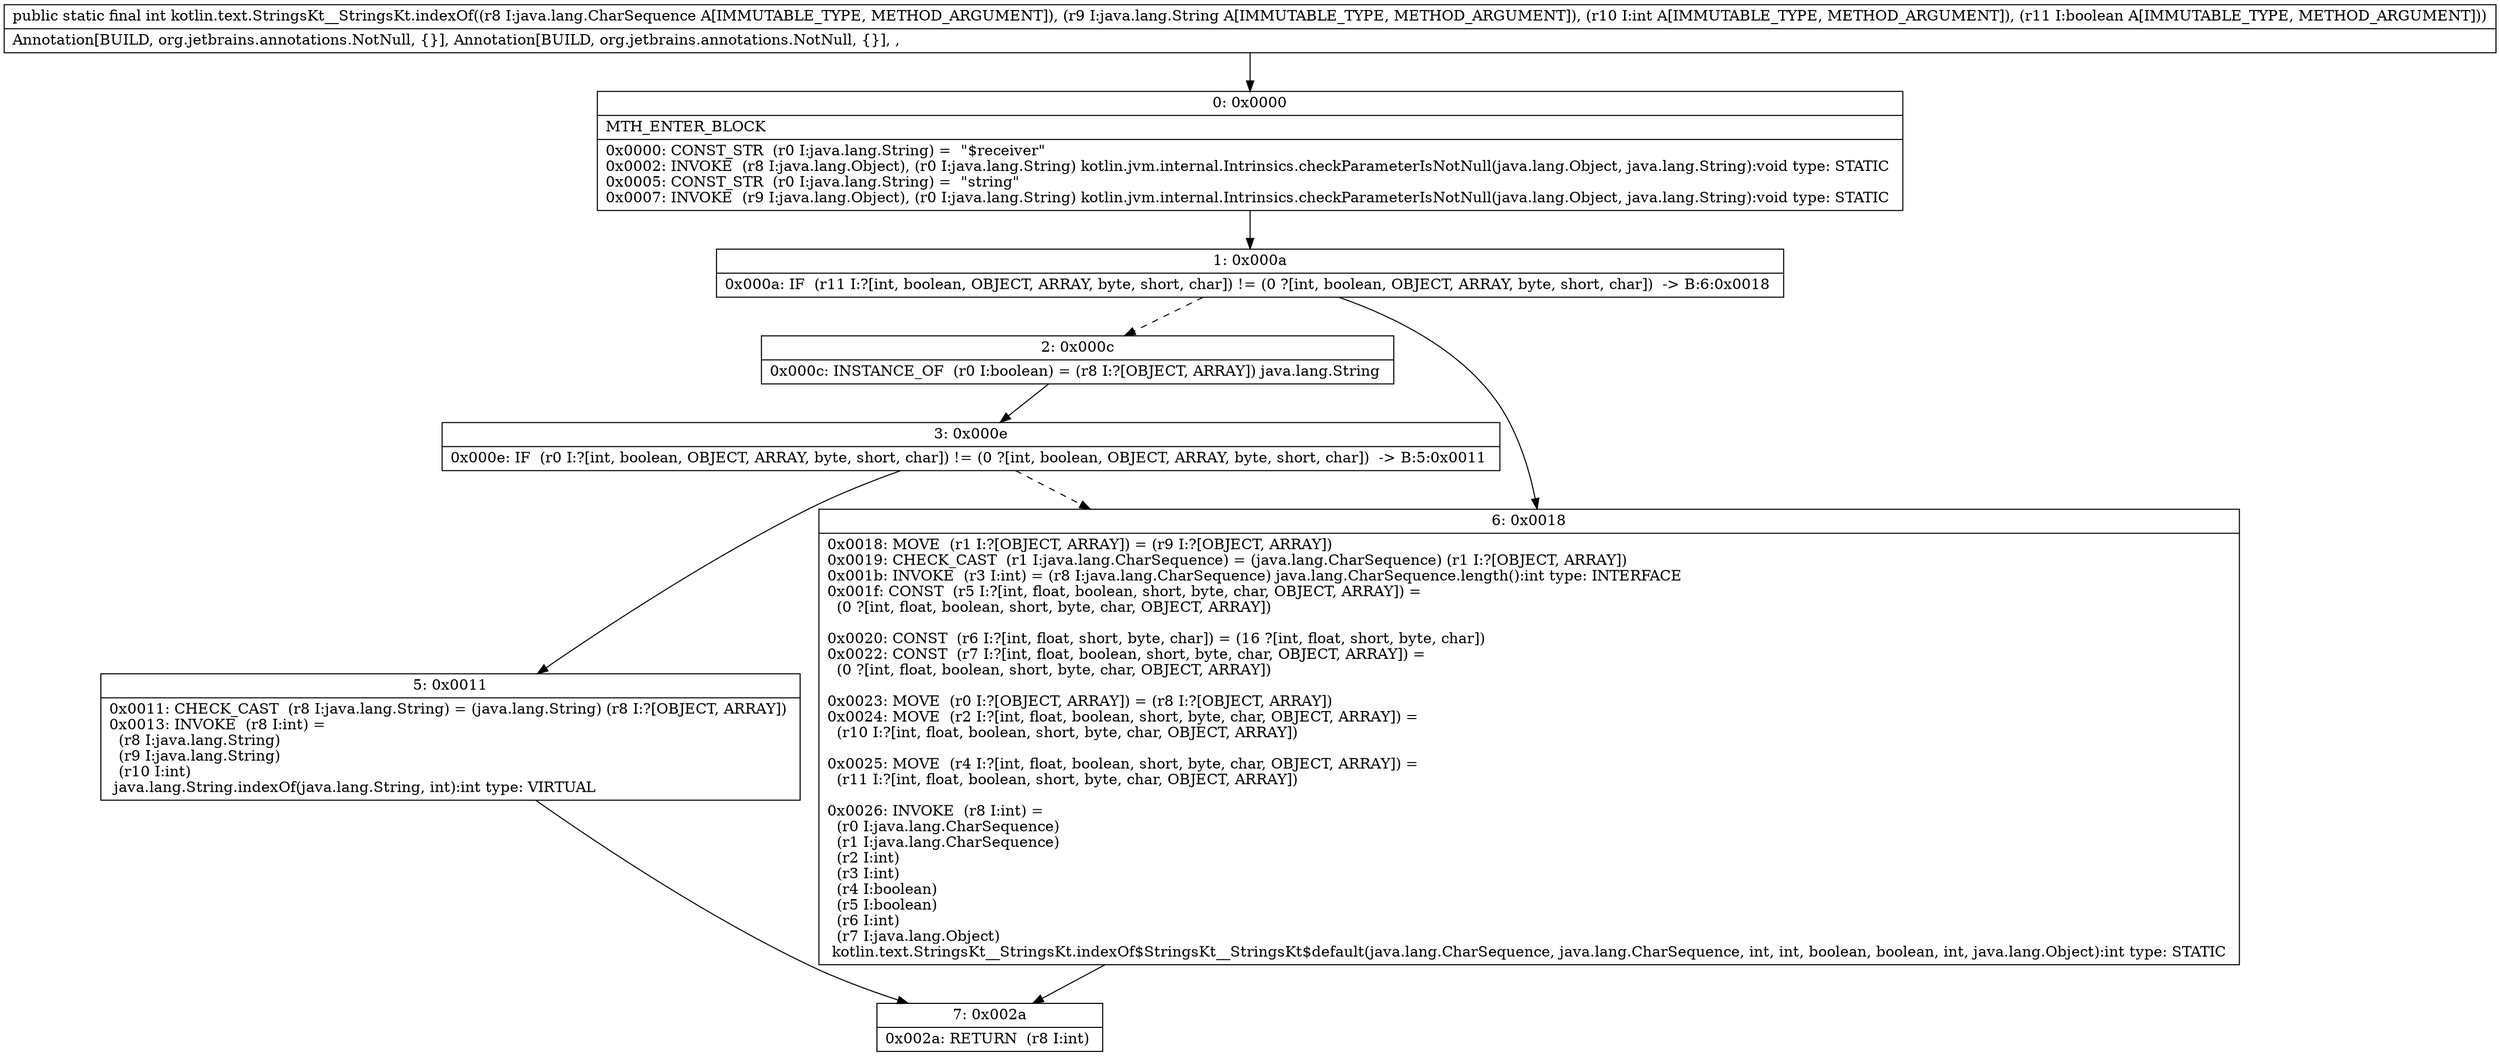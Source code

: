 digraph "CFG forkotlin.text.StringsKt__StringsKt.indexOf(Ljava\/lang\/CharSequence;Ljava\/lang\/String;IZ)I" {
Node_0 [shape=record,label="{0\:\ 0x0000|MTH_ENTER_BLOCK\l|0x0000: CONST_STR  (r0 I:java.lang.String) =  \"$receiver\" \l0x0002: INVOKE  (r8 I:java.lang.Object), (r0 I:java.lang.String) kotlin.jvm.internal.Intrinsics.checkParameterIsNotNull(java.lang.Object, java.lang.String):void type: STATIC \l0x0005: CONST_STR  (r0 I:java.lang.String) =  \"string\" \l0x0007: INVOKE  (r9 I:java.lang.Object), (r0 I:java.lang.String) kotlin.jvm.internal.Intrinsics.checkParameterIsNotNull(java.lang.Object, java.lang.String):void type: STATIC \l}"];
Node_1 [shape=record,label="{1\:\ 0x000a|0x000a: IF  (r11 I:?[int, boolean, OBJECT, ARRAY, byte, short, char]) != (0 ?[int, boolean, OBJECT, ARRAY, byte, short, char])  \-\> B:6:0x0018 \l}"];
Node_2 [shape=record,label="{2\:\ 0x000c|0x000c: INSTANCE_OF  (r0 I:boolean) = (r8 I:?[OBJECT, ARRAY]) java.lang.String \l}"];
Node_3 [shape=record,label="{3\:\ 0x000e|0x000e: IF  (r0 I:?[int, boolean, OBJECT, ARRAY, byte, short, char]) != (0 ?[int, boolean, OBJECT, ARRAY, byte, short, char])  \-\> B:5:0x0011 \l}"];
Node_5 [shape=record,label="{5\:\ 0x0011|0x0011: CHECK_CAST  (r8 I:java.lang.String) = (java.lang.String) (r8 I:?[OBJECT, ARRAY]) \l0x0013: INVOKE  (r8 I:int) = \l  (r8 I:java.lang.String)\l  (r9 I:java.lang.String)\l  (r10 I:int)\l java.lang.String.indexOf(java.lang.String, int):int type: VIRTUAL \l}"];
Node_6 [shape=record,label="{6\:\ 0x0018|0x0018: MOVE  (r1 I:?[OBJECT, ARRAY]) = (r9 I:?[OBJECT, ARRAY]) \l0x0019: CHECK_CAST  (r1 I:java.lang.CharSequence) = (java.lang.CharSequence) (r1 I:?[OBJECT, ARRAY]) \l0x001b: INVOKE  (r3 I:int) = (r8 I:java.lang.CharSequence) java.lang.CharSequence.length():int type: INTERFACE \l0x001f: CONST  (r5 I:?[int, float, boolean, short, byte, char, OBJECT, ARRAY]) = \l  (0 ?[int, float, boolean, short, byte, char, OBJECT, ARRAY])\l \l0x0020: CONST  (r6 I:?[int, float, short, byte, char]) = (16 ?[int, float, short, byte, char]) \l0x0022: CONST  (r7 I:?[int, float, boolean, short, byte, char, OBJECT, ARRAY]) = \l  (0 ?[int, float, boolean, short, byte, char, OBJECT, ARRAY])\l \l0x0023: MOVE  (r0 I:?[OBJECT, ARRAY]) = (r8 I:?[OBJECT, ARRAY]) \l0x0024: MOVE  (r2 I:?[int, float, boolean, short, byte, char, OBJECT, ARRAY]) = \l  (r10 I:?[int, float, boolean, short, byte, char, OBJECT, ARRAY])\l \l0x0025: MOVE  (r4 I:?[int, float, boolean, short, byte, char, OBJECT, ARRAY]) = \l  (r11 I:?[int, float, boolean, short, byte, char, OBJECT, ARRAY])\l \l0x0026: INVOKE  (r8 I:int) = \l  (r0 I:java.lang.CharSequence)\l  (r1 I:java.lang.CharSequence)\l  (r2 I:int)\l  (r3 I:int)\l  (r4 I:boolean)\l  (r5 I:boolean)\l  (r6 I:int)\l  (r7 I:java.lang.Object)\l kotlin.text.StringsKt__StringsKt.indexOf$StringsKt__StringsKt$default(java.lang.CharSequence, java.lang.CharSequence, int, int, boolean, boolean, int, java.lang.Object):int type: STATIC \l}"];
Node_7 [shape=record,label="{7\:\ 0x002a|0x002a: RETURN  (r8 I:int) \l}"];
MethodNode[shape=record,label="{public static final int kotlin.text.StringsKt__StringsKt.indexOf((r8 I:java.lang.CharSequence A[IMMUTABLE_TYPE, METHOD_ARGUMENT]), (r9 I:java.lang.String A[IMMUTABLE_TYPE, METHOD_ARGUMENT]), (r10 I:int A[IMMUTABLE_TYPE, METHOD_ARGUMENT]), (r11 I:boolean A[IMMUTABLE_TYPE, METHOD_ARGUMENT]))  | Annotation[BUILD, org.jetbrains.annotations.NotNull, \{\}], Annotation[BUILD, org.jetbrains.annotations.NotNull, \{\}], , \l}"];
MethodNode -> Node_0;
Node_0 -> Node_1;
Node_1 -> Node_2[style=dashed];
Node_1 -> Node_6;
Node_2 -> Node_3;
Node_3 -> Node_5;
Node_3 -> Node_6[style=dashed];
Node_5 -> Node_7;
Node_6 -> Node_7;
}

